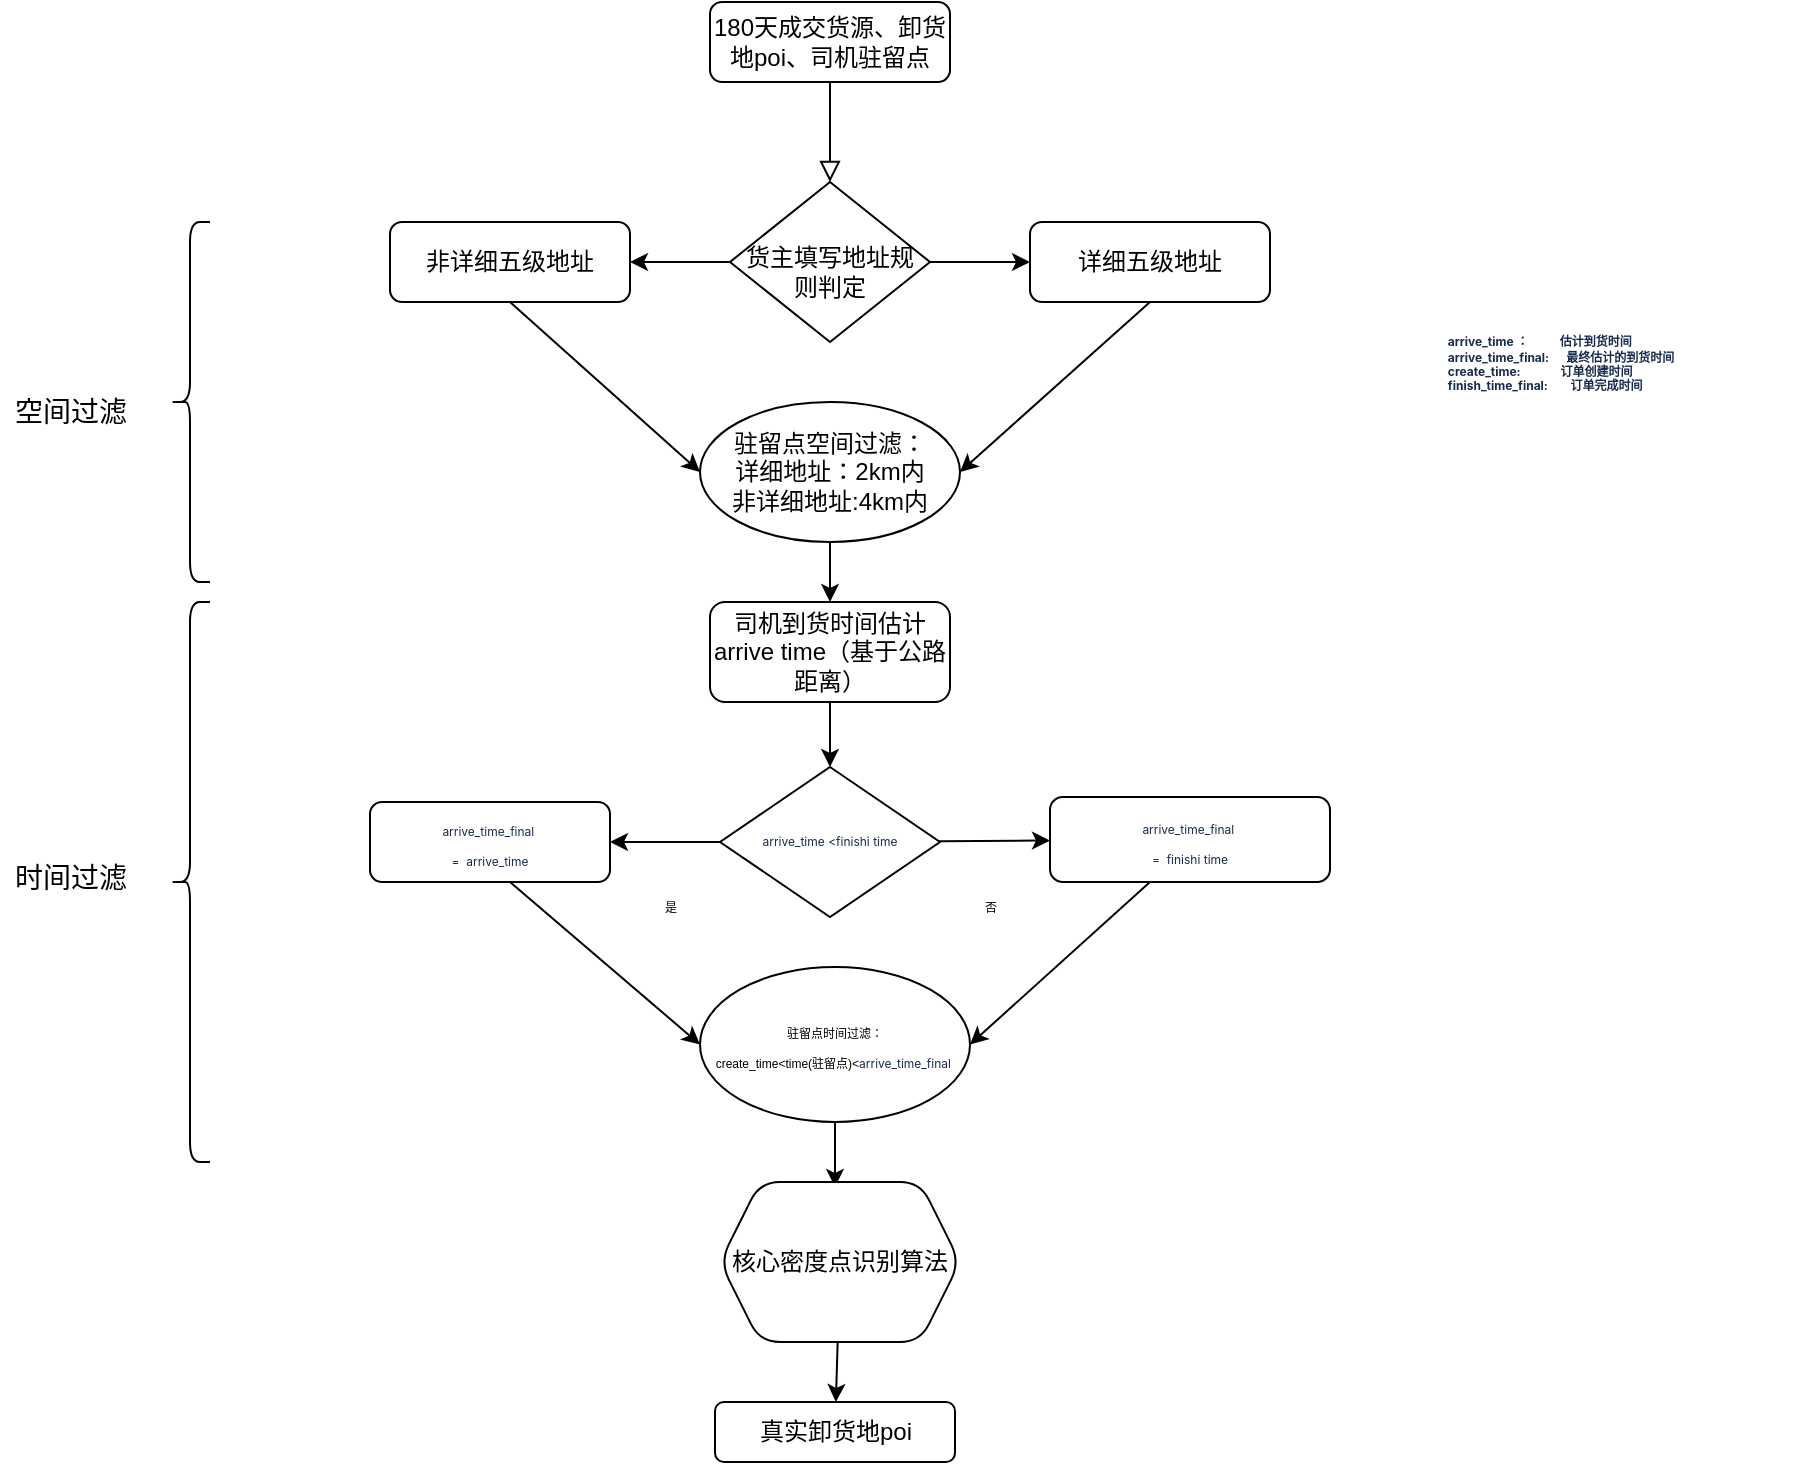 <mxfile version="20.0.1" type="github">
  <diagram id="C5RBs43oDa-KdzZeNtuy" name="Page-1">
    <mxGraphModel dx="3129" dy="1161" grid="1" gridSize="10" guides="1" tooltips="1" connect="1" arrows="1" fold="1" page="1" pageScale="1" pageWidth="827" pageHeight="1169" math="0" shadow="0">
      <root>
        <mxCell id="WIyWlLk6GJQsqaUBKTNV-0" />
        <mxCell id="WIyWlLk6GJQsqaUBKTNV-1" parent="WIyWlLk6GJQsqaUBKTNV-0" />
        <mxCell id="WIyWlLk6GJQsqaUBKTNV-2" value="" style="rounded=0;html=1;jettySize=auto;orthogonalLoop=1;fontSize=11;endArrow=block;endFill=0;endSize=8;strokeWidth=1;shadow=0;labelBackgroundColor=none;edgeStyle=orthogonalEdgeStyle;" parent="WIyWlLk6GJQsqaUBKTNV-1" source="WIyWlLk6GJQsqaUBKTNV-3" target="WIyWlLk6GJQsqaUBKTNV-6" edge="1">
          <mxGeometry relative="1" as="geometry" />
        </mxCell>
        <mxCell id="WIyWlLk6GJQsqaUBKTNV-3" value="180天成交货源、卸货地poi、司机驻留点" style="rounded=1;whiteSpace=wrap;html=1;fontSize=12;glass=0;strokeWidth=1;shadow=0;" parent="WIyWlLk6GJQsqaUBKTNV-1" vertex="1">
          <mxGeometry x="160" y="80" width="120" height="40" as="geometry" />
        </mxCell>
        <mxCell id="xDnro3y5UuZ1i3o13mYD-8" value="" style="edgeStyle=orthogonalEdgeStyle;rounded=0;orthogonalLoop=1;jettySize=auto;html=1;" edge="1" parent="WIyWlLk6GJQsqaUBKTNV-1" source="WIyWlLk6GJQsqaUBKTNV-6" target="xDnro3y5UuZ1i3o13mYD-4">
          <mxGeometry relative="1" as="geometry" />
        </mxCell>
        <mxCell id="xDnro3y5UuZ1i3o13mYD-9" value="" style="edgeStyle=orthogonalEdgeStyle;rounded=0;orthogonalLoop=1;jettySize=auto;html=1;" edge="1" parent="WIyWlLk6GJQsqaUBKTNV-1" source="WIyWlLk6GJQsqaUBKTNV-6" target="WIyWlLk6GJQsqaUBKTNV-7">
          <mxGeometry relative="1" as="geometry" />
        </mxCell>
        <mxCell id="WIyWlLk6GJQsqaUBKTNV-6" value="&lt;br&gt;货主填写地址规则判定" style="rhombus;whiteSpace=wrap;html=1;shadow=0;fontFamily=Helvetica;fontSize=12;align=center;strokeWidth=1;spacing=6;spacingTop=-4;" parent="WIyWlLk6GJQsqaUBKTNV-1" vertex="1">
          <mxGeometry x="170" y="170" width="100" height="80" as="geometry" />
        </mxCell>
        <mxCell id="WIyWlLk6GJQsqaUBKTNV-7" value="详细五级地址" style="rounded=1;whiteSpace=wrap;html=1;fontSize=12;glass=0;strokeWidth=1;shadow=0;" parent="WIyWlLk6GJQsqaUBKTNV-1" vertex="1">
          <mxGeometry x="320" y="190" width="120" height="40" as="geometry" />
        </mxCell>
        <mxCell id="xDnro3y5UuZ1i3o13mYD-4" value="非详细五级地址" style="rounded=1;whiteSpace=wrap;html=1;fontSize=12;glass=0;strokeWidth=1;shadow=0;" vertex="1" parent="WIyWlLk6GJQsqaUBKTNV-1">
          <mxGeometry y="190" width="120" height="40" as="geometry" />
        </mxCell>
        <mxCell id="xDnro3y5UuZ1i3o13mYD-47" value="" style="edgeStyle=none;rounded=0;orthogonalLoop=1;jettySize=auto;html=1;fontSize=6;" edge="1" parent="WIyWlLk6GJQsqaUBKTNV-1" source="xDnro3y5UuZ1i3o13mYD-10" target="xDnro3y5UuZ1i3o13mYD-46">
          <mxGeometry relative="1" as="geometry" />
        </mxCell>
        <mxCell id="xDnro3y5UuZ1i3o13mYD-10" value="驻留点空间过滤：&lt;br&gt;详细地址：2km内&lt;br&gt;非详细地址:4km内" style="ellipse;whiteSpace=wrap;html=1;rounded=1;glass=0;strokeWidth=1;shadow=0;" vertex="1" parent="WIyWlLk6GJQsqaUBKTNV-1">
          <mxGeometry x="155" y="280" width="130" height="70" as="geometry" />
        </mxCell>
        <mxCell id="xDnro3y5UuZ1i3o13mYD-17" value="" style="endArrow=classic;html=1;rounded=0;exitX=0.5;exitY=1;exitDx=0;exitDy=0;entryX=0;entryY=0.5;entryDx=0;entryDy=0;" edge="1" parent="WIyWlLk6GJQsqaUBKTNV-1" source="xDnro3y5UuZ1i3o13mYD-4" target="xDnro3y5UuZ1i3o13mYD-10">
          <mxGeometry width="50" height="50" relative="1" as="geometry">
            <mxPoint x="140" y="300" as="sourcePoint" />
            <mxPoint x="190" y="250" as="targetPoint" />
          </mxGeometry>
        </mxCell>
        <mxCell id="xDnro3y5UuZ1i3o13mYD-18" value="" style="endArrow=classic;html=1;rounded=0;entryX=1;entryY=0.5;entryDx=0;entryDy=0;exitX=0.5;exitY=1;exitDx=0;exitDy=0;" edge="1" parent="WIyWlLk6GJQsqaUBKTNV-1" source="WIyWlLk6GJQsqaUBKTNV-7" target="xDnro3y5UuZ1i3o13mYD-10">
          <mxGeometry width="50" height="50" relative="1" as="geometry">
            <mxPoint x="400" y="250" as="sourcePoint" />
            <mxPoint x="470" y="320" as="targetPoint" />
          </mxGeometry>
        </mxCell>
        <mxCell id="xDnro3y5UuZ1i3o13mYD-19" value="&lt;span style=&quot;color: rgba(0, 0, 0, 0); font-family: monospace; font-size: 0px; text-align: start;&quot;&gt;%3CmxGraphModel%3E%3Croot%3E%3CmxCell%20id%3D%220%22%2F%3E%3CmxCell%20id%3D%221%22%20parent%3D%220%22%2F%3E%3CmxCell%20id%3D%222%22%20value%3D%22%22%20style%3D%22endArrow%3Dclassic%3Bhtml%3D1%3Brounded%3D0%3BexitX%3D0.5%3BexitY%3D1%3BexitDx%3D0%3BexitDy%3D0%3BentryX%3D0%3BentryY%3D0.5%3BentryDx%3D0%3BentryDy%3D0%3B%22%20edge%3D%221%22%20parent%3D%221%22%3E%3CmxGeometry%20width%3D%2250%22%20height%3D%2250%22%20relative%3D%221%22%20as%3D%22geometry%22%3E%3CmxPoint%20x%3D%2260%22%20y%3D%22230%22%20as%3D%22sourcePoint%22%2F%3E%3CmxPoint%20x%3D%22160%22%20y%3D%22320%22%20as%3D%22targetPoint%22%2F%3E%3C%2FmxGeometry%3E%3C%2FmxCell%3E%3C%2Froot%3E%3C%2FmxGraphModel%3E&lt;/span&gt;" style="text;html=1;align=center;verticalAlign=middle;resizable=0;points=[];autosize=1;strokeColor=none;fillColor=none;" vertex="1" parent="WIyWlLk6GJQsqaUBKTNV-1">
          <mxGeometry x="60" y="310" width="20" height="20" as="geometry" />
        </mxCell>
        <mxCell id="xDnro3y5UuZ1i3o13mYD-71" value="" style="edgeStyle=none;rounded=0;orthogonalLoop=1;jettySize=auto;html=1;fontSize=6;" edge="1" parent="WIyWlLk6GJQsqaUBKTNV-1" source="xDnro3y5UuZ1i3o13mYD-46" target="xDnro3y5UuZ1i3o13mYD-52">
          <mxGeometry relative="1" as="geometry" />
        </mxCell>
        <mxCell id="xDnro3y5UuZ1i3o13mYD-46" value="司机到货时间估计arrive time（基于公路距离）" style="rounded=1;whiteSpace=wrap;html=1;fontSize=12;glass=0;strokeWidth=1;shadow=0;" vertex="1" parent="WIyWlLk6GJQsqaUBKTNV-1">
          <mxGeometry x="160" y="380" width="120" height="50" as="geometry" />
        </mxCell>
        <mxCell id="xDnro3y5UuZ1i3o13mYD-51" value="" style="rounded=0;html=1;jettySize=auto;orthogonalLoop=1;fontSize=11;endArrow=block;endFill=0;endSize=8;strokeWidth=1;shadow=0;labelBackgroundColor=none;edgeStyle=orthogonalEdgeStyle;" edge="1" parent="WIyWlLk6GJQsqaUBKTNV-1" target="xDnro3y5UuZ1i3o13mYD-52">
          <mxGeometry relative="1" as="geometry">
            <mxPoint x="220" y="470" as="sourcePoint" />
          </mxGeometry>
        </mxCell>
        <mxCell id="xDnro3y5UuZ1i3o13mYD-57" value="" style="edgeStyle=none;rounded=0;orthogonalLoop=1;jettySize=auto;html=1;fontSize=6;" edge="1" parent="WIyWlLk6GJQsqaUBKTNV-1" source="xDnro3y5UuZ1i3o13mYD-52" target="xDnro3y5UuZ1i3o13mYD-56">
          <mxGeometry relative="1" as="geometry" />
        </mxCell>
        <mxCell id="xDnro3y5UuZ1i3o13mYD-58" value="" style="edgeStyle=none;rounded=0;orthogonalLoop=1;jettySize=auto;html=1;fontSize=6;" edge="1" parent="WIyWlLk6GJQsqaUBKTNV-1" source="xDnro3y5UuZ1i3o13mYD-52" target="xDnro3y5UuZ1i3o13mYD-55">
          <mxGeometry relative="1" as="geometry" />
        </mxCell>
        <mxCell id="xDnro3y5UuZ1i3o13mYD-52" value="&lt;span style=&quot;color: rgb(23, 43, 77); font-family: -apple-system, BlinkMacSystemFont, &amp;quot;Segoe UI&amp;quot;, Roboto, Oxygen, Ubuntu, &amp;quot;Fira Sans&amp;quot;, &amp;quot;Droid Sans&amp;quot;, &amp;quot;Helvetica Neue&amp;quot;, sans-serif; text-align: start; background-color: rgb(255, 255, 255);&quot;&gt;&lt;font style=&quot;font-size: 6px;&quot;&gt;arrive_time &amp;lt;finishi time&lt;br&gt;&lt;/font&gt;&lt;/span&gt;" style="rhombus;whiteSpace=wrap;html=1;shadow=0;fontFamily=Helvetica;fontSize=12;align=center;strokeWidth=1;spacing=6;spacingTop=-4;" vertex="1" parent="WIyWlLk6GJQsqaUBKTNV-1">
          <mxGeometry x="165" y="462.5" width="110" height="75" as="geometry" />
        </mxCell>
        <mxCell id="xDnro3y5UuZ1i3o13mYD-55" value="&lt;span style=&quot;color: rgb(23, 43, 77); font-family: -apple-system, BlinkMacSystemFont, &amp;quot;Segoe UI&amp;quot;, Roboto, Oxygen, Ubuntu, &amp;quot;Fira Sans&amp;quot;, &amp;quot;Droid Sans&amp;quot;, &amp;quot;Helvetica Neue&amp;quot;, sans-serif; font-size: 6px; text-align: start; background-color: rgb(255, 255, 255);&quot;&gt;arrive_time_final&lt;/span&gt;&lt;span style=&quot;color: rgb(23, 43, 77); font-family: -apple-system, BlinkMacSystemFont, &amp;quot;Segoe UI&amp;quot;, Roboto, Oxygen, Ubuntu, &amp;quot;Fira Sans&amp;quot;, &amp;quot;Droid Sans&amp;quot;, &amp;quot;Helvetica Neue&amp;quot;, sans-serif; text-align: start; background-color: rgb(255, 255, 255);&quot;&gt;&lt;font style=&quot;font-size: 6px;&quot;&gt;&amp;nbsp;&lt;br&gt;=&amp;nbsp;&amp;nbsp;&lt;/font&gt;&lt;/span&gt;&lt;span style=&quot;color: rgb(23, 43, 77); font-family: -apple-system, BlinkMacSystemFont, &amp;quot;Segoe UI&amp;quot;, Roboto, Oxygen, Ubuntu, &amp;quot;Fira Sans&amp;quot;, &amp;quot;Droid Sans&amp;quot;, &amp;quot;Helvetica Neue&amp;quot;, sans-serif; font-size: 6px; text-align: start; background-color: rgb(255, 255, 255);&quot;&gt;finishi time&lt;/span&gt;" style="rounded=1;whiteSpace=wrap;html=1;fontSize=12;glass=0;strokeWidth=1;shadow=0;" vertex="1" parent="WIyWlLk6GJQsqaUBKTNV-1">
          <mxGeometry x="330" y="477.5" width="140" height="42.5" as="geometry" />
        </mxCell>
        <mxCell id="xDnro3y5UuZ1i3o13mYD-56" value="&lt;span style=&quot;font-size: 6px; color: rgb(23, 43, 77); font-family: -apple-system, BlinkMacSystemFont, &amp;quot;Segoe UI&amp;quot;, Roboto, Oxygen, Ubuntu, &amp;quot;Fira Sans&amp;quot;, &amp;quot;Droid Sans&amp;quot;, &amp;quot;Helvetica Neue&amp;quot;, sans-serif; text-align: start; background-color: rgb(255, 255, 255);&quot;&gt;arrive_time_final&lt;/span&gt;&lt;span style=&quot;color: rgb(23, 43, 77); font-family: -apple-system, BlinkMacSystemFont, &amp;quot;Segoe UI&amp;quot;, Roboto, Oxygen, Ubuntu, &amp;quot;Fira Sans&amp;quot;, &amp;quot;Droid Sans&amp;quot;, &amp;quot;Helvetica Neue&amp;quot;, sans-serif; text-align: start; background-color: rgb(255, 255, 255);&quot;&gt;&lt;font style=&quot;font-size: 6px;&quot;&gt;&amp;nbsp;&lt;br&gt;&lt;/font&gt;&lt;/span&gt;&lt;span style=&quot;color: rgb(23, 43, 77); font-family: -apple-system, BlinkMacSystemFont, &amp;quot;Segoe UI&amp;quot;, Roboto, Oxygen, Ubuntu, &amp;quot;Fira Sans&amp;quot;, &amp;quot;Droid Sans&amp;quot;, &amp;quot;Helvetica Neue&amp;quot;, sans-serif; text-align: start; background-color: rgb(255, 255, 255);&quot;&gt;&lt;font style=&quot;font-size: 6px;&quot;&gt;&amp;nbsp;=&amp;nbsp;&amp;nbsp;&lt;/font&gt;&lt;/span&gt;&lt;span style=&quot;color: rgb(23, 43, 77); font-family: -apple-system, BlinkMacSystemFont, &amp;quot;Segoe UI&amp;quot;, Roboto, Oxygen, Ubuntu, &amp;quot;Fira Sans&amp;quot;, &amp;quot;Droid Sans&amp;quot;, &amp;quot;Helvetica Neue&amp;quot;, sans-serif; font-size: 6px; text-align: start; background-color: rgb(255, 255, 255);&quot;&gt;arrive_time&amp;nbsp;&lt;/span&gt;" style="rounded=1;whiteSpace=wrap;html=1;fontSize=12;glass=0;strokeWidth=1;shadow=0;" vertex="1" parent="WIyWlLk6GJQsqaUBKTNV-1">
          <mxGeometry x="-10" y="480" width="120" height="40" as="geometry" />
        </mxCell>
        <mxCell id="xDnro3y5UuZ1i3o13mYD-66" value="" style="edgeStyle=none;rounded=0;orthogonalLoop=1;jettySize=auto;html=1;fontSize=6;" edge="1" parent="WIyWlLk6GJQsqaUBKTNV-1" source="xDnro3y5UuZ1i3o13mYD-59">
          <mxGeometry relative="1" as="geometry">
            <mxPoint x="222.5" y="672.5" as="targetPoint" />
          </mxGeometry>
        </mxCell>
        <mxCell id="xDnro3y5UuZ1i3o13mYD-59" value="&lt;font style=&quot;&quot;&gt;&lt;font style=&quot;font-size: 6px;&quot;&gt;驻留点时间过滤：&lt;/font&gt;&lt;br&gt;&lt;span style=&quot;font-size: 6px;&quot;&gt;create_time&amp;lt;time(驻留点)&amp;lt;&lt;/span&gt;&lt;span style=&quot;font-size: 6px; color: rgb(23, 43, 77); font-family: -apple-system, BlinkMacSystemFont, &amp;quot;Segoe UI&amp;quot;, Roboto, Oxygen, Ubuntu, &amp;quot;Fira Sans&amp;quot;, &amp;quot;Droid Sans&amp;quot;, &amp;quot;Helvetica Neue&amp;quot;, sans-serif; text-align: start; background-color: rgb(255, 255, 255);&quot;&gt;arrive_time_final&lt;/span&gt;&lt;span style=&quot;font-size: 6px; color: rgb(23, 43, 77); font-family: -apple-system, BlinkMacSystemFont, &amp;quot;Segoe UI&amp;quot;, Roboto, Oxygen, Ubuntu, &amp;quot;Fira Sans&amp;quot;, &amp;quot;Droid Sans&amp;quot;, &amp;quot;Helvetica Neue&amp;quot;, sans-serif; text-align: start; background-color: rgb(255, 255, 255);&quot;&gt;&lt;font style=&quot;&quot;&gt;&amp;nbsp;&lt;/font&gt;&lt;/span&gt;&lt;/font&gt;" style="ellipse;whiteSpace=wrap;html=1;rounded=1;glass=0;strokeWidth=1;shadow=0;" vertex="1" parent="WIyWlLk6GJQsqaUBKTNV-1">
          <mxGeometry x="155" y="562.5" width="135" height="77.5" as="geometry" />
        </mxCell>
        <mxCell id="xDnro3y5UuZ1i3o13mYD-60" value="" style="endArrow=classic;html=1;rounded=0;exitX=0.5;exitY=1;exitDx=0;exitDy=0;entryX=0;entryY=0.5;entryDx=0;entryDy=0;" edge="1" parent="WIyWlLk6GJQsqaUBKTNV-1" target="xDnro3y5UuZ1i3o13mYD-59">
          <mxGeometry width="50" height="50" relative="1" as="geometry">
            <mxPoint x="60" y="520" as="sourcePoint" />
            <mxPoint x="190" y="540" as="targetPoint" />
          </mxGeometry>
        </mxCell>
        <mxCell id="xDnro3y5UuZ1i3o13mYD-61" value="" style="endArrow=classic;html=1;rounded=0;entryX=1;entryY=0.5;entryDx=0;entryDy=0;exitX=0.5;exitY=1;exitDx=0;exitDy=0;" edge="1" parent="WIyWlLk6GJQsqaUBKTNV-1" target="xDnro3y5UuZ1i3o13mYD-59">
          <mxGeometry width="50" height="50" relative="1" as="geometry">
            <mxPoint x="380" y="520" as="sourcePoint" />
            <mxPoint x="470" y="610" as="targetPoint" />
          </mxGeometry>
        </mxCell>
        <mxCell id="xDnro3y5UuZ1i3o13mYD-63" value="否" style="text;html=1;align=center;verticalAlign=middle;resizable=0;points=[];autosize=1;strokeColor=none;fillColor=none;fontSize=6;" vertex="1" parent="WIyWlLk6GJQsqaUBKTNV-1">
          <mxGeometry x="285" y="527.5" width="30" height="10" as="geometry" />
        </mxCell>
        <mxCell id="xDnro3y5UuZ1i3o13mYD-64" value="是" style="text;html=1;align=center;verticalAlign=middle;resizable=0;points=[];autosize=1;strokeColor=none;fillColor=none;fontSize=6;" vertex="1" parent="WIyWlLk6GJQsqaUBKTNV-1">
          <mxGeometry x="125" y="527.5" width="30" height="10" as="geometry" />
        </mxCell>
        <mxCell id="xDnro3y5UuZ1i3o13mYD-68" value="" style="edgeStyle=none;rounded=0;orthogonalLoop=1;jettySize=auto;html=1;fontSize=6;" edge="1" parent="WIyWlLk6GJQsqaUBKTNV-1" source="xDnro3y5UuZ1i3o13mYD-65" target="xDnro3y5UuZ1i3o13mYD-67">
          <mxGeometry relative="1" as="geometry" />
        </mxCell>
        <mxCell id="xDnro3y5UuZ1i3o13mYD-65" value="核心密度点识别算法" style="shape=hexagon;perimeter=hexagonPerimeter2;whiteSpace=wrap;html=1;fixedSize=1;rounded=1;glass=0;strokeWidth=1;shadow=0;" vertex="1" parent="WIyWlLk6GJQsqaUBKTNV-1">
          <mxGeometry x="165" y="670" width="120" height="80" as="geometry" />
        </mxCell>
        <mxCell id="xDnro3y5UuZ1i3o13mYD-67" value="真实卸货地poi" style="whiteSpace=wrap;html=1;rounded=1;glass=0;strokeWidth=1;shadow=0;" vertex="1" parent="WIyWlLk6GJQsqaUBKTNV-1">
          <mxGeometry x="162.5" y="780" width="120" height="30" as="geometry" />
        </mxCell>
        <mxCell id="xDnro3y5UuZ1i3o13mYD-72" value="&lt;div style=&quot;text-align: left;&quot;&gt;&lt;span style=&quot;background-color: rgb(255, 255, 255); color: rgb(23, 43, 77); font-family: -apple-system, BlinkMacSystemFont, &amp;quot;Segoe UI&amp;quot;, Roboto, Oxygen, Ubuntu, &amp;quot;Fira Sans&amp;quot;, &amp;quot;Droid Sans&amp;quot;, &amp;quot;Helvetica Neue&amp;quot;, sans-serif;&quot;&gt;&lt;b&gt;arrive_time ：&amp;nbsp; &amp;nbsp; &amp;nbsp; &amp;nbsp; &amp;nbsp; &amp;nbsp;估计到货时间&lt;/b&gt;&lt;/span&gt;&lt;/div&gt;&lt;b&gt;&lt;span style=&quot;color: rgb(23, 43, 77); font-family: -apple-system, BlinkMacSystemFont, &amp;quot;Segoe UI&amp;quot;, Roboto, Oxygen, Ubuntu, &amp;quot;Fira Sans&amp;quot;, &amp;quot;Droid Sans&amp;quot;, &amp;quot;Helvetica Neue&amp;quot;, sans-serif; background-color: rgb(255, 255, 255);&quot;&gt;&lt;div style=&quot;text-align: left;&quot;&gt;arrive_time_final:&amp;nbsp; &amp;nbsp; &amp;nbsp; 最终估计的到货时间&lt;/div&gt;&lt;/span&gt;&lt;span style=&quot;color: rgb(23, 43, 77); font-family: -apple-system, BlinkMacSystemFont, &amp;quot;Segoe UI&amp;quot;, Roboto, Oxygen, Ubuntu, &amp;quot;Fira Sans&amp;quot;, &amp;quot;Droid Sans&amp;quot;, &amp;quot;Helvetica Neue&amp;quot;, sans-serif; background-color: rgb(255, 255, 255);&quot;&gt;&lt;div style=&quot;text-align: left;&quot;&gt;create_time:&amp;nbsp; &amp;nbsp; &amp;nbsp; &amp;nbsp; &amp;nbsp; &amp;nbsp; &amp;nbsp; 订单创建时间&lt;/div&gt;&lt;div style=&quot;text-align: left;&quot;&gt;finish_time_final:&amp;nbsp; &amp;nbsp; &amp;nbsp; &amp;nbsp; 订单完成时间&lt;/div&gt;&lt;/span&gt;&lt;/b&gt;" style="text;html=1;align=center;verticalAlign=middle;resizable=0;points=[];autosize=1;strokeColor=none;fillColor=none;fontSize=6;" vertex="1" parent="WIyWlLk6GJQsqaUBKTNV-1">
          <mxGeometry x="465" y="245" width="240" height="30" as="geometry" />
        </mxCell>
        <mxCell id="xDnro3y5UuZ1i3o13mYD-73" value="" style="shape=curlyBracket;whiteSpace=wrap;html=1;rounded=1;fontSize=14;" vertex="1" parent="WIyWlLk6GJQsqaUBKTNV-1">
          <mxGeometry x="-110" y="190" width="20" height="180" as="geometry" />
        </mxCell>
        <mxCell id="xDnro3y5UuZ1i3o13mYD-74" value="空间过滤" style="text;html=1;align=center;verticalAlign=middle;resizable=0;points=[];autosize=1;strokeColor=none;fillColor=none;fontSize=14;" vertex="1" parent="WIyWlLk6GJQsqaUBKTNV-1">
          <mxGeometry x="-195" y="275" width="70" height="20" as="geometry" />
        </mxCell>
        <mxCell id="xDnro3y5UuZ1i3o13mYD-75" value="" style="shape=curlyBracket;whiteSpace=wrap;html=1;rounded=1;fontSize=14;" vertex="1" parent="WIyWlLk6GJQsqaUBKTNV-1">
          <mxGeometry x="-110" y="380" width="20" height="280" as="geometry" />
        </mxCell>
        <mxCell id="xDnro3y5UuZ1i3o13mYD-77" value="时间过滤" style="text;html=1;align=center;verticalAlign=middle;resizable=0;points=[];autosize=1;strokeColor=none;fillColor=none;fontSize=14;" vertex="1" parent="WIyWlLk6GJQsqaUBKTNV-1">
          <mxGeometry x="-195" y="507.5" width="70" height="20" as="geometry" />
        </mxCell>
      </root>
    </mxGraphModel>
  </diagram>
</mxfile>
